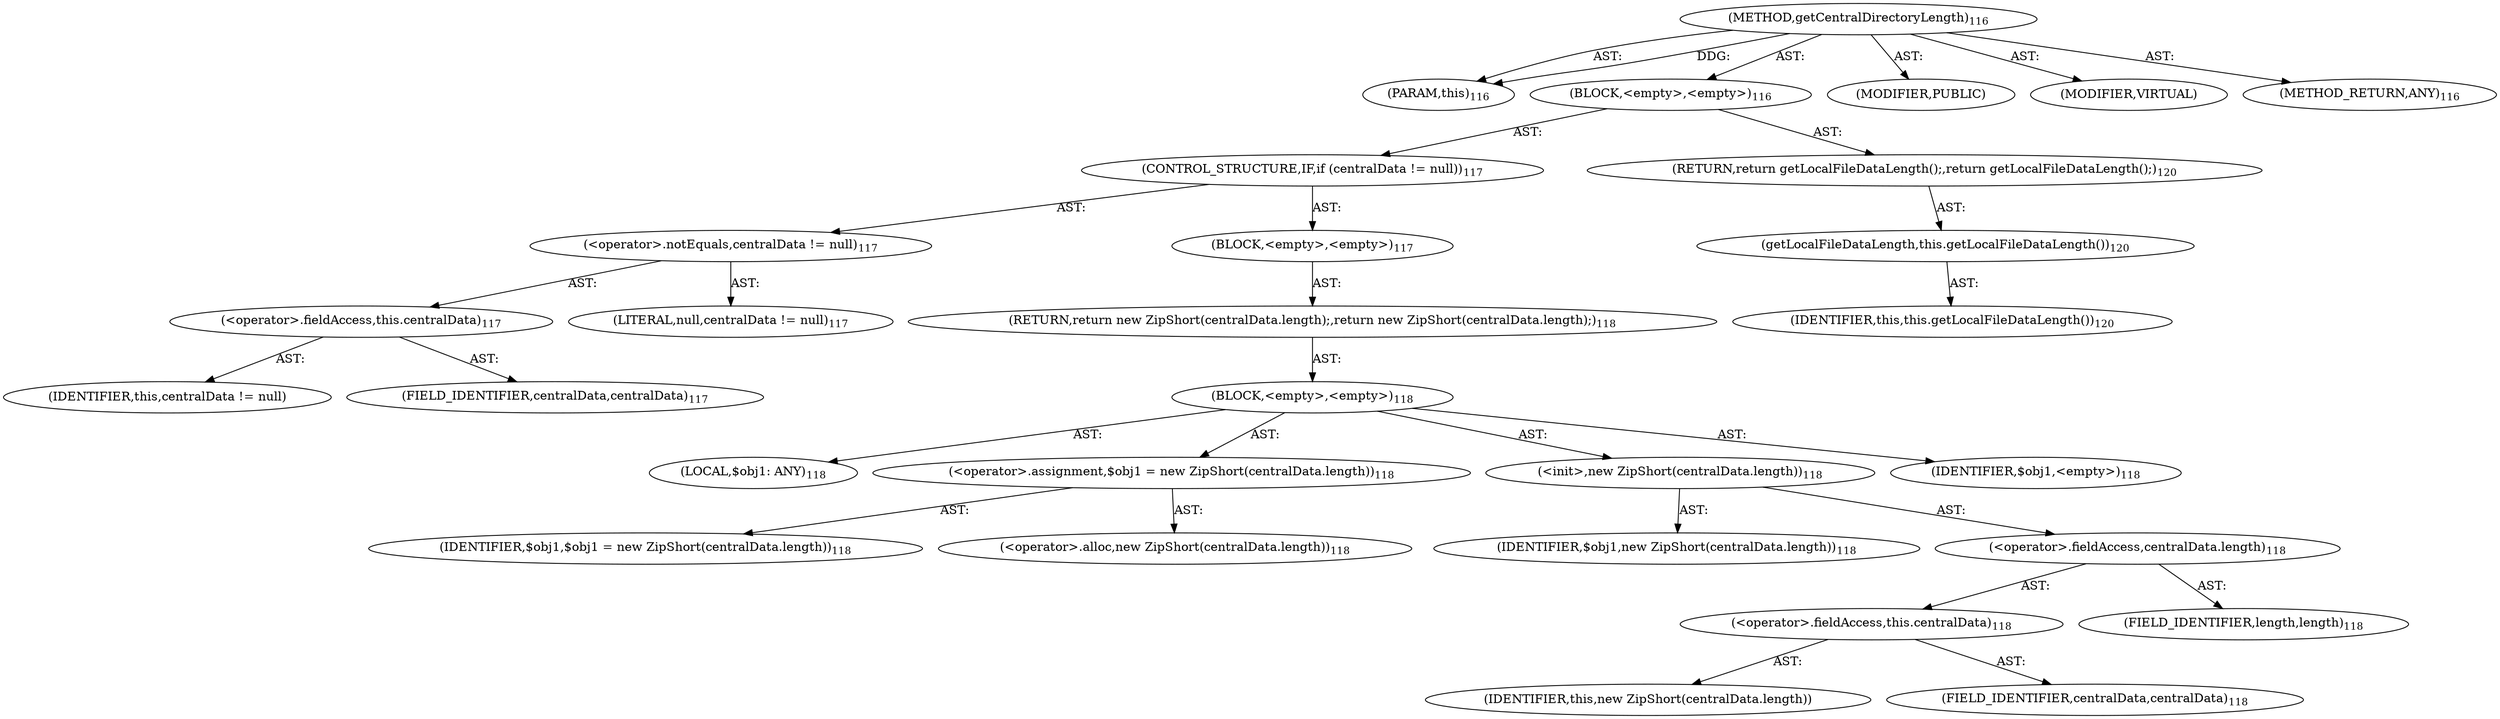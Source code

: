 digraph "getCentralDirectoryLength" {  
"111669149702" [label = <(METHOD,getCentralDirectoryLength)<SUB>116</SUB>> ]
"115964116993" [label = <(PARAM,this)<SUB>116</SUB>> ]
"25769803783" [label = <(BLOCK,&lt;empty&gt;,&lt;empty&gt;)<SUB>116</SUB>> ]
"47244640256" [label = <(CONTROL_STRUCTURE,IF,if (centralData != null))<SUB>117</SUB>> ]
"30064771085" [label = <(&lt;operator&gt;.notEquals,centralData != null)<SUB>117</SUB>> ]
"30064771086" [label = <(&lt;operator&gt;.fieldAccess,this.centralData)<SUB>117</SUB>> ]
"68719476751" [label = <(IDENTIFIER,this,centralData != null)> ]
"55834574855" [label = <(FIELD_IDENTIFIER,centralData,centralData)<SUB>117</SUB>> ]
"90194313216" [label = <(LITERAL,null,centralData != null)<SUB>117</SUB>> ]
"25769803784" [label = <(BLOCK,&lt;empty&gt;,&lt;empty&gt;)<SUB>117</SUB>> ]
"146028888067" [label = <(RETURN,return new ZipShort(centralData.length);,return new ZipShort(centralData.length);)<SUB>118</SUB>> ]
"25769803785" [label = <(BLOCK,&lt;empty&gt;,&lt;empty&gt;)<SUB>118</SUB>> ]
"94489280513" [label = <(LOCAL,$obj1: ANY)<SUB>118</SUB>> ]
"30064771087" [label = <(&lt;operator&gt;.assignment,$obj1 = new ZipShort(centralData.length))<SUB>118</SUB>> ]
"68719476752" [label = <(IDENTIFIER,$obj1,$obj1 = new ZipShort(centralData.length))<SUB>118</SUB>> ]
"30064771088" [label = <(&lt;operator&gt;.alloc,new ZipShort(centralData.length))<SUB>118</SUB>> ]
"30064771089" [label = <(&lt;init&gt;,new ZipShort(centralData.length))<SUB>118</SUB>> ]
"68719476753" [label = <(IDENTIFIER,$obj1,new ZipShort(centralData.length))<SUB>118</SUB>> ]
"30064771090" [label = <(&lt;operator&gt;.fieldAccess,centralData.length)<SUB>118</SUB>> ]
"30064771091" [label = <(&lt;operator&gt;.fieldAccess,this.centralData)<SUB>118</SUB>> ]
"68719476754" [label = <(IDENTIFIER,this,new ZipShort(centralData.length))> ]
"55834574856" [label = <(FIELD_IDENTIFIER,centralData,centralData)<SUB>118</SUB>> ]
"55834574857" [label = <(FIELD_IDENTIFIER,length,length)<SUB>118</SUB>> ]
"68719476755" [label = <(IDENTIFIER,$obj1,&lt;empty&gt;)<SUB>118</SUB>> ]
"146028888068" [label = <(RETURN,return getLocalFileDataLength();,return getLocalFileDataLength();)<SUB>120</SUB>> ]
"30064771092" [label = <(getLocalFileDataLength,this.getLocalFileDataLength())<SUB>120</SUB>> ]
"68719476737" [label = <(IDENTIFIER,this,this.getLocalFileDataLength())<SUB>120</SUB>> ]
"133143986191" [label = <(MODIFIER,PUBLIC)> ]
"133143986192" [label = <(MODIFIER,VIRTUAL)> ]
"128849018886" [label = <(METHOD_RETURN,ANY)<SUB>116</SUB>> ]
  "111669149702" -> "115964116993"  [ label = "AST: "] 
  "111669149702" -> "25769803783"  [ label = "AST: "] 
  "111669149702" -> "133143986191"  [ label = "AST: "] 
  "111669149702" -> "133143986192"  [ label = "AST: "] 
  "111669149702" -> "128849018886"  [ label = "AST: "] 
  "25769803783" -> "47244640256"  [ label = "AST: "] 
  "25769803783" -> "146028888068"  [ label = "AST: "] 
  "47244640256" -> "30064771085"  [ label = "AST: "] 
  "47244640256" -> "25769803784"  [ label = "AST: "] 
  "30064771085" -> "30064771086"  [ label = "AST: "] 
  "30064771085" -> "90194313216"  [ label = "AST: "] 
  "30064771086" -> "68719476751"  [ label = "AST: "] 
  "30064771086" -> "55834574855"  [ label = "AST: "] 
  "25769803784" -> "146028888067"  [ label = "AST: "] 
  "146028888067" -> "25769803785"  [ label = "AST: "] 
  "25769803785" -> "94489280513"  [ label = "AST: "] 
  "25769803785" -> "30064771087"  [ label = "AST: "] 
  "25769803785" -> "30064771089"  [ label = "AST: "] 
  "25769803785" -> "68719476755"  [ label = "AST: "] 
  "30064771087" -> "68719476752"  [ label = "AST: "] 
  "30064771087" -> "30064771088"  [ label = "AST: "] 
  "30064771089" -> "68719476753"  [ label = "AST: "] 
  "30064771089" -> "30064771090"  [ label = "AST: "] 
  "30064771090" -> "30064771091"  [ label = "AST: "] 
  "30064771090" -> "55834574857"  [ label = "AST: "] 
  "30064771091" -> "68719476754"  [ label = "AST: "] 
  "30064771091" -> "55834574856"  [ label = "AST: "] 
  "146028888068" -> "30064771092"  [ label = "AST: "] 
  "30064771092" -> "68719476737"  [ label = "AST: "] 
  "111669149702" -> "115964116993"  [ label = "DDG: "] 
}
